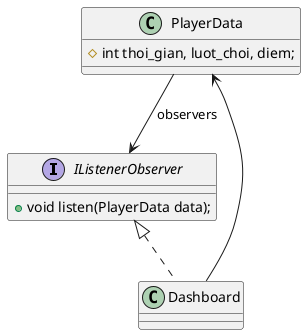 @startuml
'https://plantuml.com/class-diagram

interface IListenerObserver {
    + void listen(PlayerData data);
}

class PlayerData {
    # int thoi_gian, luot_choi, diem;
}

class Dashboard {

}

IListenerObserver <|.. Dashboard
PlayerData --> IListenerObserver:observers
PlayerData <-- Dashboard



@enduml